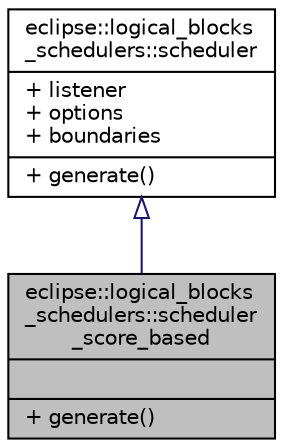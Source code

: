digraph "eclipse::logical_blocks_schedulers::scheduler_score_based"
{
  edge [fontname="Helvetica",fontsize="10",labelfontname="Helvetica",labelfontsize="10"];
  node [fontname="Helvetica",fontsize="10",shape=record];
  Node1 [label="{eclipse::logical_blocks\l_schedulers::scheduler\l_score_based\n||+ generate()\l}",height=0.2,width=0.4,color="black", fillcolor="grey75", style="filled" fontcolor="black"];
  Node2 -> Node1 [dir="back",color="midnightblue",fontsize="10",style="solid",arrowtail="onormal",fontname="Helvetica"];
  Node2 [label="{eclipse::logical_blocks\l_schedulers::scheduler\n|+ listener\l+ options\l+ boundaries\l|+ generate()\l}",height=0.2,width=0.4,color="black", fillcolor="white", style="filled",URL="$classeclipse_1_1logical__blocks__schedulers_1_1scheduler.html"];
}
